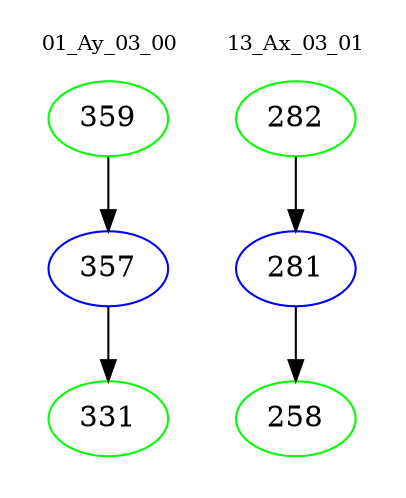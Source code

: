 digraph{
subgraph cluster_0 {
color = white
label = "01_Ay_03_00";
fontsize=10;
T0_359 [label="359", color="green"]
T0_359 -> T0_357 [color="black"]
T0_357 [label="357", color="blue"]
T0_357 -> T0_331 [color="black"]
T0_331 [label="331", color="green"]
}
subgraph cluster_1 {
color = white
label = "13_Ax_03_01";
fontsize=10;
T1_282 [label="282", color="green"]
T1_282 -> T1_281 [color="black"]
T1_281 [label="281", color="blue"]
T1_281 -> T1_258 [color="black"]
T1_258 [label="258", color="green"]
}
}
